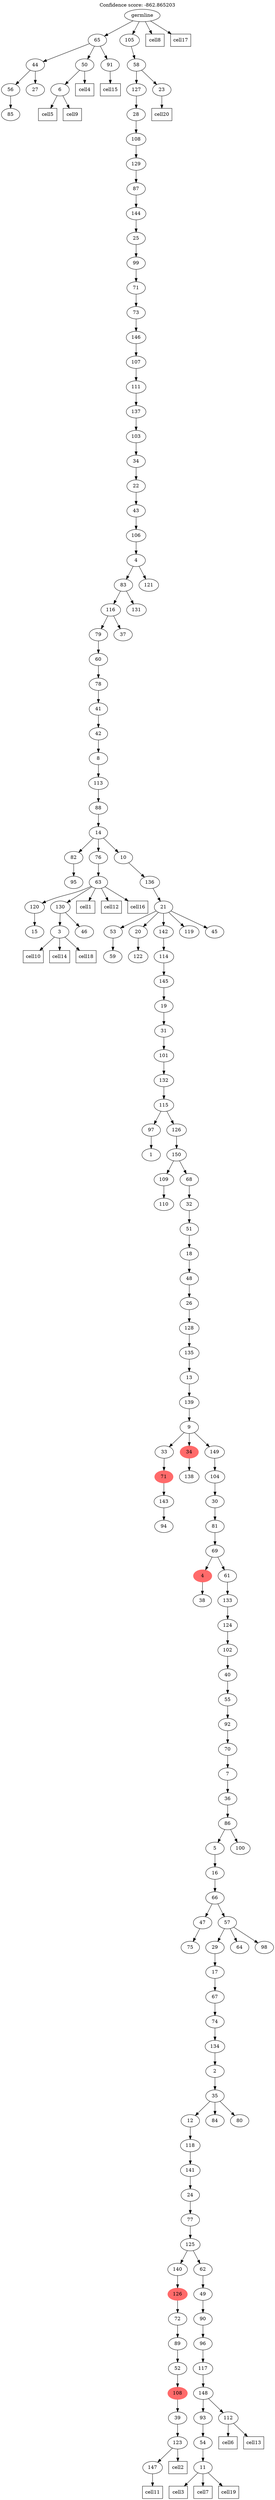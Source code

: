digraph g {
	"152" -> "153";
	"153" [label="85"];
	"151" -> "152";
	"152" [label="56"];
	"151" -> "154";
	"154" [label="27"];
	"149" -> "150";
	"150" [label="6"];
	"148" -> "149";
	"149" [label="50"];
	"148" -> "151";
	"151" [label="44"];
	"148" -> "155";
	"155" [label="91"];
	"142" -> "143";
	"143" [label="95"];
	"140" -> "141";
	"141" [label="15"];
	"137" -> "138";
	"138" [label="3"];
	"137" -> "139";
	"139" [label="46"];
	"136" -> "137";
	"137" [label="130"];
	"136" -> "140";
	"140" [label="120"];
	"135" -> "136";
	"136" [label="63"];
	"132" -> "133";
	"133" [label="59"];
	"130" -> "131";
	"131" [label="122"];
	"127" -> "128";
	"128" [label="1"];
	"125" -> "126";
	"126" [label="110"];
	"123" -> "124";
	"124" [label="94"];
	"122" -> "123";
	"123" [label="143"];
	"121" -> "122";
	"122" [color=indianred1, style=filled, label="71"];
	"119" -> "120";
	"120" [label="138"];
	"117" -> "118";
	"118" [label="38"];
	"114" -> "115";
	"115" [label="75"];
	"108" -> "109";
	"109" [label="147"];
	"107" -> "108";
	"108" [label="123"];
	"106" -> "107";
	"107" [label="39"];
	"105" -> "106";
	"106" [color=indianred1, style=filled, label="108"];
	"104" -> "105";
	"105" [label="52"];
	"103" -> "104";
	"104" [label="89"];
	"102" -> "103";
	"103" [label="72"];
	"101" -> "102";
	"102" [color=indianred1, style=filled, label="126"];
	"98" -> "99";
	"99" [label="11"];
	"97" -> "98";
	"98" [label="54"];
	"96" -> "97";
	"97" [label="93"];
	"96" -> "100";
	"100" [label="112"];
	"95" -> "96";
	"96" [label="148"];
	"94" -> "95";
	"95" [label="117"];
	"93" -> "94";
	"94" [label="96"];
	"92" -> "93";
	"93" [label="90"];
	"91" -> "92";
	"92" [label="49"];
	"90" -> "91";
	"91" [label="62"];
	"90" -> "101";
	"101" [label="140"];
	"89" -> "90";
	"90" [label="125"];
	"88" -> "89";
	"89" [label="77"];
	"87" -> "88";
	"88" [label="24"];
	"86" -> "87";
	"87" [label="141"];
	"85" -> "86";
	"86" [label="118"];
	"84" -> "85";
	"85" [label="12"];
	"84" -> "110";
	"110" [label="84"];
	"84" -> "111";
	"111" [label="80"];
	"83" -> "84";
	"84" [label="35"];
	"82" -> "83";
	"83" [label="2"];
	"81" -> "82";
	"82" [label="134"];
	"80" -> "81";
	"81" [label="74"];
	"79" -> "80";
	"80" [label="67"];
	"78" -> "79";
	"79" [label="17"];
	"77" -> "78";
	"78" [label="29"];
	"77" -> "112";
	"112" [label="64"];
	"77" -> "113";
	"113" [label="98"];
	"76" -> "77";
	"77" [label="57"];
	"76" -> "114";
	"114" [label="47"];
	"75" -> "76";
	"76" [label="66"];
	"74" -> "75";
	"75" [label="16"];
	"73" -> "74";
	"74" [label="5"];
	"73" -> "116";
	"116" [label="100"];
	"72" -> "73";
	"73" [label="86"];
	"71" -> "72";
	"72" [label="36"];
	"70" -> "71";
	"71" [label="7"];
	"69" -> "70";
	"70" [label="70"];
	"68" -> "69";
	"69" [label="92"];
	"67" -> "68";
	"68" [label="55"];
	"66" -> "67";
	"67" [label="40"];
	"65" -> "66";
	"66" [label="102"];
	"64" -> "65";
	"65" [label="124"];
	"63" -> "64";
	"64" [label="133"];
	"62" -> "63";
	"63" [label="61"];
	"62" -> "117";
	"117" [color=indianred1, style=filled, label="4"];
	"61" -> "62";
	"62" [label="69"];
	"60" -> "61";
	"61" [label="81"];
	"59" -> "60";
	"60" [label="30"];
	"58" -> "59";
	"59" [label="104"];
	"57" -> "58";
	"58" [label="149"];
	"57" -> "119";
	"119" [color=indianred1, style=filled, label="34"];
	"57" -> "121";
	"121" [label="33"];
	"56" -> "57";
	"57" [label="9"];
	"55" -> "56";
	"56" [label="139"];
	"54" -> "55";
	"55" [label="13"];
	"53" -> "54";
	"54" [label="135"];
	"52" -> "53";
	"53" [label="128"];
	"51" -> "52";
	"52" [label="26"];
	"50" -> "51";
	"51" [label="48"];
	"49" -> "50";
	"50" [label="18"];
	"48" -> "49";
	"49" [label="51"];
	"47" -> "48";
	"48" [label="32"];
	"46" -> "47";
	"47" [label="68"];
	"46" -> "125";
	"125" [label="109"];
	"45" -> "46";
	"46" [label="150"];
	"44" -> "45";
	"45" [label="126"];
	"44" -> "127";
	"127" [label="97"];
	"43" -> "44";
	"44" [label="115"];
	"42" -> "43";
	"43" [label="132"];
	"41" -> "42";
	"42" [label="101"];
	"40" -> "41";
	"41" [label="31"];
	"39" -> "40";
	"40" [label="19"];
	"38" -> "39";
	"39" [label="145"];
	"37" -> "38";
	"38" [label="114"];
	"36" -> "37";
	"37" [label="142"];
	"36" -> "129";
	"129" [label="119"];
	"36" -> "130";
	"130" [label="20"];
	"36" -> "132";
	"132" [label="53"];
	"36" -> "134";
	"134" [label="45"];
	"35" -> "36";
	"36" [label="21"];
	"34" -> "35";
	"35" [label="136"];
	"33" -> "34";
	"34" [label="10"];
	"33" -> "135";
	"135" [label="76"];
	"33" -> "142";
	"142" [label="82"];
	"32" -> "33";
	"33" [label="14"];
	"31" -> "32";
	"32" [label="88"];
	"30" -> "31";
	"31" [label="113"];
	"29" -> "30";
	"30" [label="8"];
	"28" -> "29";
	"29" [label="42"];
	"27" -> "28";
	"28" [label="41"];
	"26" -> "27";
	"27" [label="78"];
	"25" -> "26";
	"26" [label="60"];
	"24" -> "25";
	"25" [label="79"];
	"24" -> "144";
	"144" [label="37"];
	"23" -> "24";
	"24" [label="116"];
	"23" -> "145";
	"145" [label="131"];
	"22" -> "23";
	"23" [label="83"];
	"22" -> "146";
	"146" [label="121"];
	"21" -> "22";
	"22" [label="4"];
	"20" -> "21";
	"21" [label="106"];
	"19" -> "20";
	"20" [label="43"];
	"18" -> "19";
	"19" [label="22"];
	"17" -> "18";
	"18" [label="34"];
	"16" -> "17";
	"17" [label="103"];
	"15" -> "16";
	"16" [label="137"];
	"14" -> "15";
	"15" [label="111"];
	"13" -> "14";
	"14" [label="107"];
	"12" -> "13";
	"13" [label="146"];
	"11" -> "12";
	"12" [label="73"];
	"10" -> "11";
	"11" [label="71"];
	"9" -> "10";
	"10" [label="99"];
	"8" -> "9";
	"9" [label="25"];
	"7" -> "8";
	"8" [label="144"];
	"6" -> "7";
	"7" [label="87"];
	"5" -> "6";
	"6" [label="129"];
	"4" -> "5";
	"5" [label="108"];
	"3" -> "4";
	"4" [label="28"];
	"2" -> "3";
	"3" [label="127"];
	"2" -> "147";
	"147" [label="23"];
	"1" -> "2";
	"2" [label="58"];
	"0" -> "1";
	"1" [label="105"];
	"0" -> "148";
	"148" [label="65"];
	"0" [label="germline"];
	"136" -> "cell1";
	"cell1" [shape=box];
	"108" -> "cell2";
	"cell2" [shape=box];
	"99" -> "cell3";
	"cell3" [shape=box];
	"149" -> "cell4";
	"cell4" [shape=box];
	"150" -> "cell5";
	"cell5" [shape=box];
	"100" -> "cell6";
	"cell6" [shape=box];
	"99" -> "cell7";
	"cell7" [shape=box];
	"0" -> "cell8";
	"cell8" [shape=box];
	"150" -> "cell9";
	"cell9" [shape=box];
	"138" -> "cell10";
	"cell10" [shape=box];
	"109" -> "cell11";
	"cell11" [shape=box];
	"136" -> "cell12";
	"cell12" [shape=box];
	"100" -> "cell13";
	"cell13" [shape=box];
	"138" -> "cell14";
	"cell14" [shape=box];
	"155" -> "cell15";
	"cell15" [shape=box];
	"136" -> "cell16";
	"cell16" [shape=box];
	"0" -> "cell17";
	"cell17" [shape=box];
	"138" -> "cell18";
	"cell18" [shape=box];
	"99" -> "cell19";
	"cell19" [shape=box];
	"147" -> "cell20";
	"cell20" [shape=box];
	labelloc="t";
	label="Confidence score: -862.865203";
}
